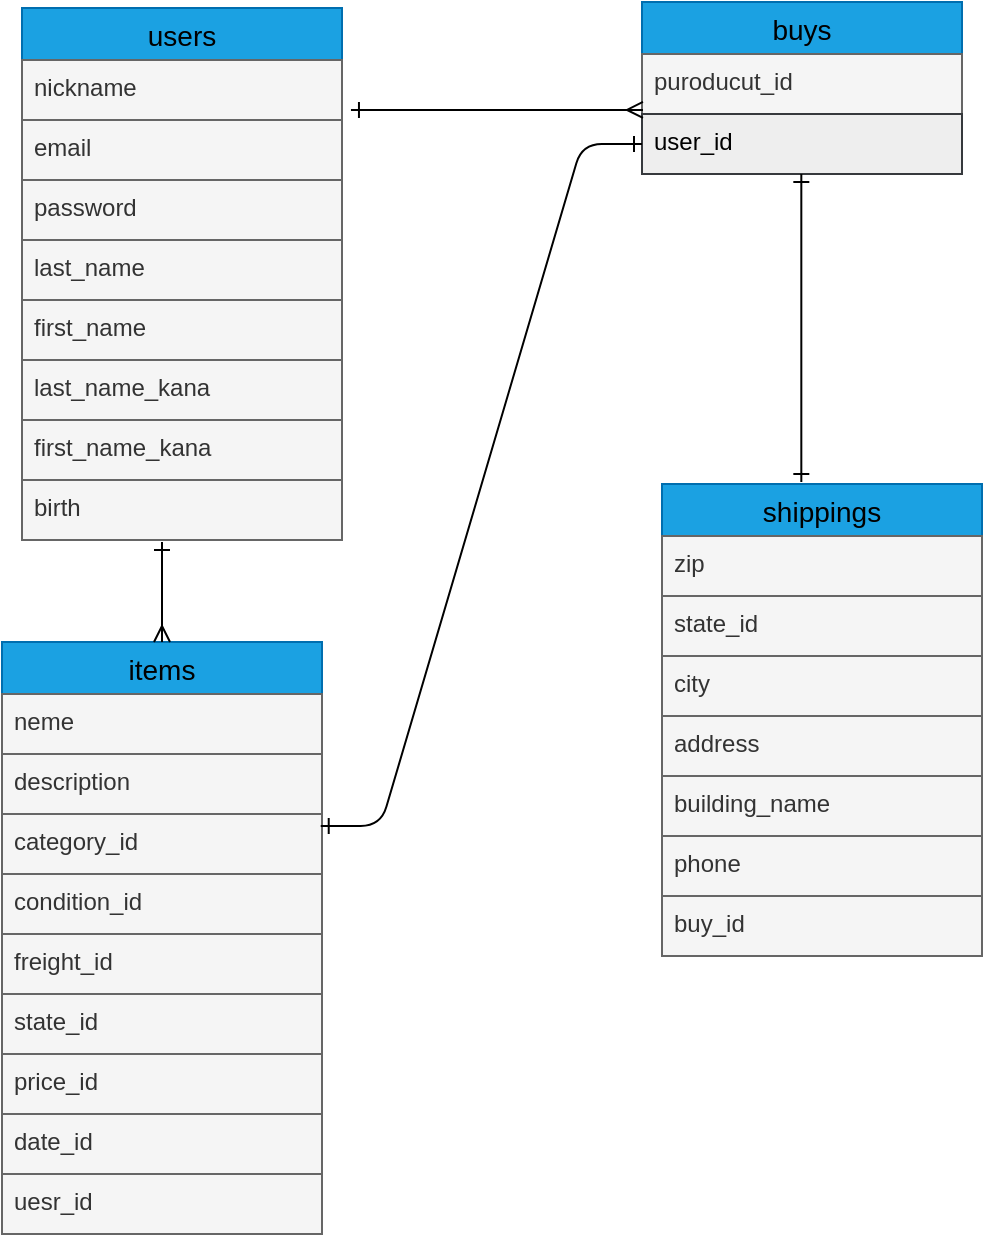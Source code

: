 <mxfile>
    <diagram id="OUzHmuNKbA7o9_4Ojui-" name="ページ1">
        <mxGraphModel dx="1554" dy="1027" grid="1" gridSize="10" guides="1" tooltips="1" connect="1" arrows="1" fold="1" page="1" pageScale="1" pageWidth="827" pageHeight="1169" background="#FFFFFF" math="0" shadow="0">
            <root>
                <mxCell id="0"/>
                <mxCell id="1" parent="0"/>
                <mxCell id="m72IpoJo9OevY5IPLAyk-1" value="users" style="swimlane;fontStyle=0;childLayout=stackLayout;horizontal=1;startSize=26;horizontalStack=0;resizeParent=1;resizeParentMax=0;resizeLast=0;collapsible=1;marginBottom=0;align=center;fontSize=14;strokeColor=#006EAF;fillColor=#1ba1e2;fontColor=#000000;swimlaneFillColor=none;" parent="1" vertex="1">
                    <mxGeometry x="200" y="283" width="160" height="266" as="geometry"/>
                </mxCell>
                <mxCell id="m72IpoJo9OevY5IPLAyk-2" value="nickname" style="text;strokeColor=#666666;fillColor=#f5f5f5;spacingLeft=4;spacingRight=4;overflow=hidden;rotatable=0;points=[[0,0.5],[1,0.5]];portConstraint=eastwest;fontSize=12;fontColor=#333333;" parent="m72IpoJo9OevY5IPLAyk-1" vertex="1">
                    <mxGeometry y="26" width="160" height="30" as="geometry"/>
                </mxCell>
                <mxCell id="m72IpoJo9OevY5IPLAyk-3" value="email" style="text;strokeColor=#666666;fillColor=#f5f5f5;spacingLeft=4;spacingRight=4;overflow=hidden;rotatable=0;points=[[0,0.5],[1,0.5]];portConstraint=eastwest;fontSize=12;fontColor=#333333;" parent="m72IpoJo9OevY5IPLAyk-1" vertex="1">
                    <mxGeometry y="56" width="160" height="30" as="geometry"/>
                </mxCell>
                <mxCell id="m72IpoJo9OevY5IPLAyk-4" value="password" style="text;strokeColor=#666666;fillColor=#f5f5f5;spacingLeft=4;spacingRight=4;overflow=hidden;rotatable=0;points=[[0,0.5],[1,0.5]];portConstraint=eastwest;fontSize=12;fontColor=#333333;" parent="m72IpoJo9OevY5IPLAyk-1" vertex="1">
                    <mxGeometry y="86" width="160" height="30" as="geometry"/>
                </mxCell>
                <mxCell id="m72IpoJo9OevY5IPLAyk-33" value="last_name   &#10;" style="text;strokeColor=#666666;fillColor=#f5f5f5;spacingLeft=4;spacingRight=4;overflow=hidden;rotatable=0;points=[[0,0.5],[1,0.5]];portConstraint=eastwest;fontSize=12;fontColor=#333333;" parent="m72IpoJo9OevY5IPLAyk-1" vertex="1">
                    <mxGeometry y="116" width="160" height="30" as="geometry"/>
                </mxCell>
                <mxCell id="m72IpoJo9OevY5IPLAyk-34" value="first_name" style="text;strokeColor=#666666;fillColor=#f5f5f5;spacingLeft=4;spacingRight=4;overflow=hidden;rotatable=0;points=[[0,0.5],[1,0.5]];portConstraint=eastwest;fontSize=12;fontColor=#333333;" parent="m72IpoJo9OevY5IPLAyk-1" vertex="1">
                    <mxGeometry y="146" width="160" height="30" as="geometry"/>
                </mxCell>
                <mxCell id="m72IpoJo9OevY5IPLAyk-35" value="last_name_kana" style="text;strokeColor=#666666;fillColor=#f5f5f5;spacingLeft=4;spacingRight=4;overflow=hidden;rotatable=0;points=[[0,0.5],[1,0.5]];portConstraint=eastwest;fontSize=12;fontColor=#333333;" parent="m72IpoJo9OevY5IPLAyk-1" vertex="1">
                    <mxGeometry y="176" width="160" height="30" as="geometry"/>
                </mxCell>
                <mxCell id="m72IpoJo9OevY5IPLAyk-36" value="first_name_kana" style="text;strokeColor=#666666;fillColor=#f5f5f5;spacingLeft=4;spacingRight=4;overflow=hidden;rotatable=0;points=[[0,0.5],[1,0.5]];portConstraint=eastwest;fontSize=12;fontColor=#333333;" parent="m72IpoJo9OevY5IPLAyk-1" vertex="1">
                    <mxGeometry y="206" width="160" height="30" as="geometry"/>
                </mxCell>
                <mxCell id="m72IpoJo9OevY5IPLAyk-37" value="birth" style="text;strokeColor=#666666;fillColor=#f5f5f5;spacingLeft=4;spacingRight=4;overflow=hidden;rotatable=0;points=[[0,0.5],[1,0.5]];portConstraint=eastwest;fontSize=12;fontColor=#333333;" parent="m72IpoJo9OevY5IPLAyk-1" vertex="1">
                    <mxGeometry y="236" width="160" height="30" as="geometry"/>
                </mxCell>
                <mxCell id="m72IpoJo9OevY5IPLAyk-18" value="buys" style="swimlane;fontStyle=0;childLayout=stackLayout;horizontal=1;startSize=26;horizontalStack=0;resizeParent=1;resizeParentMax=0;resizeLast=0;collapsible=1;marginBottom=0;align=center;fontSize=14;fillColor=#1ba1e2;fontColor=#000000;strokeColor=#006EAF;" parent="1" vertex="1">
                    <mxGeometry x="510" y="280" width="160" height="86" as="geometry"/>
                </mxCell>
                <mxCell id="m72IpoJo9OevY5IPLAyk-19" value="puroducut_id" style="text;strokeColor=#666666;fillColor=#f5f5f5;spacingLeft=4;spacingRight=4;overflow=hidden;rotatable=0;points=[[0,0.5],[1,0.5]];portConstraint=eastwest;fontSize=12;fontColor=#333333;" parent="m72IpoJo9OevY5IPLAyk-18" vertex="1">
                    <mxGeometry y="26" width="160" height="30" as="geometry"/>
                </mxCell>
                <mxCell id="m72IpoJo9OevY5IPLAyk-20" value="user_id" style="text;strokeColor=#36393d;fillColor=#eeeeee;spacingLeft=4;spacingRight=4;overflow=hidden;rotatable=0;points=[[0,0.5],[1,0.5]];portConstraint=eastwest;fontSize=12;fontColor=#000000;" parent="m72IpoJo9OevY5IPLAyk-18" vertex="1">
                    <mxGeometry y="56" width="160" height="30" as="geometry"/>
                </mxCell>
                <mxCell id="m72IpoJo9OevY5IPLAyk-22" value="items" style="swimlane;fontStyle=0;childLayout=stackLayout;horizontal=1;startSize=26;horizontalStack=0;resizeParent=1;resizeParentMax=0;resizeLast=0;collapsible=1;marginBottom=0;align=center;fontSize=14;fillColor=#1ba1e2;fontColor=#000000;strokeColor=#006EAF;" parent="1" vertex="1">
                    <mxGeometry x="190" y="600" width="160" height="296" as="geometry"/>
                </mxCell>
                <mxCell id="m72IpoJo9OevY5IPLAyk-24" value="neme" style="text;strokeColor=#666666;fillColor=#f5f5f5;spacingLeft=4;spacingRight=4;overflow=hidden;rotatable=0;points=[[0,0.5],[1,0.5]];portConstraint=eastwest;fontSize=12;fontColor=#333333;" parent="m72IpoJo9OevY5IPLAyk-22" vertex="1">
                    <mxGeometry y="26" width="160" height="30" as="geometry"/>
                </mxCell>
                <mxCell id="m72IpoJo9OevY5IPLAyk-40" value="description" style="text;strokeColor=#666666;fillColor=#f5f5f5;spacingLeft=4;spacingRight=4;overflow=hidden;rotatable=0;points=[[0,0.5],[1,0.5]];portConstraint=eastwest;fontSize=12;fontColor=#333333;" parent="m72IpoJo9OevY5IPLAyk-22" vertex="1">
                    <mxGeometry y="56" width="160" height="30" as="geometry"/>
                </mxCell>
                <mxCell id="m72IpoJo9OevY5IPLAyk-25" value="category_id" style="text;strokeColor=#666666;fillColor=#f5f5f5;spacingLeft=4;spacingRight=4;overflow=hidden;rotatable=0;points=[[0,0.5],[1,0.5]];portConstraint=eastwest;fontSize=12;fontColor=#333333;" parent="m72IpoJo9OevY5IPLAyk-22" vertex="1">
                    <mxGeometry y="86" width="160" height="30" as="geometry"/>
                </mxCell>
                <mxCell id="m72IpoJo9OevY5IPLAyk-38" value="condition_id " style="text;strokeColor=#666666;fillColor=#f5f5f5;spacingLeft=4;spacingRight=4;overflow=hidden;rotatable=0;points=[[0,0.5],[1,0.5]];portConstraint=eastwest;fontSize=12;fontColor=#333333;" parent="m72IpoJo9OevY5IPLAyk-22" vertex="1">
                    <mxGeometry y="116" width="160" height="30" as="geometry"/>
                </mxCell>
                <mxCell id="m72IpoJo9OevY5IPLAyk-39" value="freight_id" style="text;strokeColor=#666666;fillColor=#f5f5f5;spacingLeft=4;spacingRight=4;overflow=hidden;rotatable=0;points=[[0,0.5],[1,0.5]];portConstraint=eastwest;fontSize=12;fontColor=#333333;" parent="m72IpoJo9OevY5IPLAyk-22" vertex="1">
                    <mxGeometry y="146" width="160" height="30" as="geometry"/>
                </mxCell>
                <mxCell id="m72IpoJo9OevY5IPLAyk-41" value="state_id" style="text;strokeColor=#666666;fillColor=#f5f5f5;spacingLeft=4;spacingRight=4;overflow=hidden;rotatable=0;points=[[0,0.5],[1,0.5]];portConstraint=eastwest;fontSize=12;fontColor=#333333;" parent="m72IpoJo9OevY5IPLAyk-22" vertex="1">
                    <mxGeometry y="176" width="160" height="30" as="geometry"/>
                </mxCell>
                <mxCell id="m72IpoJo9OevY5IPLAyk-42" value="price_id" style="text;strokeColor=#666666;fillColor=#f5f5f5;spacingLeft=4;spacingRight=4;overflow=hidden;rotatable=0;points=[[0,0.5],[1,0.5]];portConstraint=eastwest;fontSize=12;fontColor=#333333;" parent="m72IpoJo9OevY5IPLAyk-22" vertex="1">
                    <mxGeometry y="206" width="160" height="30" as="geometry"/>
                </mxCell>
                <mxCell id="2" value="date_id" style="text;strokeColor=#666666;fillColor=#f5f5f5;spacingLeft=4;spacingRight=4;overflow=hidden;rotatable=0;points=[[0,0.5],[1,0.5]];portConstraint=eastwest;fontSize=12;fontColor=#333333;" vertex="1" parent="m72IpoJo9OevY5IPLAyk-22">
                    <mxGeometry y="236" width="160" height="30" as="geometry"/>
                </mxCell>
                <mxCell id="m72IpoJo9OevY5IPLAyk-43" value="uesr_id" style="text;strokeColor=#666666;fillColor=#f5f5f5;spacingLeft=4;spacingRight=4;overflow=hidden;rotatable=0;points=[[0,0.5],[1,0.5]];portConstraint=eastwest;fontSize=12;fontColor=#333333;" parent="m72IpoJo9OevY5IPLAyk-22" vertex="1">
                    <mxGeometry y="266" width="160" height="30" as="geometry"/>
                </mxCell>
                <mxCell id="m72IpoJo9OevY5IPLAyk-26" value="shippings" style="swimlane;fontStyle=0;childLayout=stackLayout;horizontal=1;startSize=26;horizontalStack=0;resizeParent=1;resizeParentMax=0;resizeLast=0;collapsible=1;marginBottom=0;align=center;fontSize=14;fontColor=#000000;fillColor=#1ba1e2;strokeColor=#006EAF;" parent="1" vertex="1">
                    <mxGeometry x="520" y="521" width="160" height="236" as="geometry"/>
                </mxCell>
                <mxCell id="m72IpoJo9OevY5IPLAyk-27" value="zip" style="text;strokeColor=#666666;fillColor=#f5f5f5;spacingLeft=4;spacingRight=4;overflow=hidden;rotatable=0;points=[[0,0.5],[1,0.5]];portConstraint=eastwest;fontSize=12;fontColor=#333333;" parent="m72IpoJo9OevY5IPLAyk-26" vertex="1">
                    <mxGeometry y="26" width="160" height="30" as="geometry"/>
                </mxCell>
                <mxCell id="m72IpoJo9OevY5IPLAyk-28" value="state_id" style="text;strokeColor=#666666;fillColor=#f5f5f5;spacingLeft=4;spacingRight=4;overflow=hidden;rotatable=0;points=[[0,0.5],[1,0.5]];portConstraint=eastwest;fontSize=12;fontColor=#333333;" parent="m72IpoJo9OevY5IPLAyk-26" vertex="1">
                    <mxGeometry y="56" width="160" height="30" as="geometry"/>
                </mxCell>
                <mxCell id="m72IpoJo9OevY5IPLAyk-29" value="city" style="text;strokeColor=#666666;fillColor=#f5f5f5;spacingLeft=4;spacingRight=4;overflow=hidden;rotatable=0;points=[[0,0.5],[1,0.5]];portConstraint=eastwest;fontSize=12;fontColor=#333333;" parent="m72IpoJo9OevY5IPLAyk-26" vertex="1">
                    <mxGeometry y="86" width="160" height="30" as="geometry"/>
                </mxCell>
                <mxCell id="m72IpoJo9OevY5IPLAyk-44" value="address" style="text;strokeColor=#666666;fillColor=#f5f5f5;spacingLeft=4;spacingRight=4;overflow=hidden;rotatable=0;points=[[0,0.5],[1,0.5]];portConstraint=eastwest;fontSize=12;fontColor=#333333;" parent="m72IpoJo9OevY5IPLAyk-26" vertex="1">
                    <mxGeometry y="116" width="160" height="30" as="geometry"/>
                </mxCell>
                <mxCell id="m72IpoJo9OevY5IPLAyk-45" value="building_name" style="text;strokeColor=#666666;fillColor=#f5f5f5;spacingLeft=4;spacingRight=4;overflow=hidden;rotatable=0;points=[[0,0.5],[1,0.5]];portConstraint=eastwest;fontSize=12;fontColor=#333333;" parent="m72IpoJo9OevY5IPLAyk-26" vertex="1">
                    <mxGeometry y="146" width="160" height="30" as="geometry"/>
                </mxCell>
                <mxCell id="m72IpoJo9OevY5IPLAyk-46" value="phone" style="text;strokeColor=#666666;fillColor=#f5f5f5;spacingLeft=4;spacingRight=4;overflow=hidden;rotatable=0;points=[[0,0.5],[1,0.5]];portConstraint=eastwest;fontSize=12;fontColor=#333333;" parent="m72IpoJo9OevY5IPLAyk-26" vertex="1">
                    <mxGeometry y="176" width="160" height="30" as="geometry"/>
                </mxCell>
                <mxCell id="m72IpoJo9OevY5IPLAyk-47" value="buy_id" style="text;strokeColor=#666666;fillColor=#f5f5f5;spacingLeft=4;spacingRight=4;overflow=hidden;rotatable=0;points=[[0,0.5],[1,0.5]];portConstraint=eastwest;fontSize=12;fontColor=#333333;" parent="m72IpoJo9OevY5IPLAyk-26" vertex="1">
                    <mxGeometry y="206" width="160" height="30" as="geometry"/>
                </mxCell>
                <mxCell id="m72IpoJo9OevY5IPLAyk-57" value="" style="endArrow=ERone;html=1;rounded=0;startArrow=ERmany;startFill=0;exitX=0.5;exitY=0;exitDx=0;exitDy=0;endFill=0;strokeColor=#000000;" parent="1" source="m72IpoJo9OevY5IPLAyk-22" edge="1">
                    <mxGeometry relative="1" as="geometry">
                        <mxPoint x="160" y="670" as="sourcePoint"/>
                        <mxPoint x="270" y="550" as="targetPoint"/>
                    </mxGeometry>
                </mxCell>
                <mxCell id="m72IpoJo9OevY5IPLAyk-58" value="" style="endArrow=ERone;html=1;rounded=0;startArrow=ERmany;startFill=0;exitX=0.003;exitY=-0.067;exitDx=0;exitDy=0;endFill=0;exitPerimeter=0;entryX=1.028;entryY=0.833;entryDx=0;entryDy=0;entryPerimeter=0;fontColor=#000000;strokeColor=#000000;" parent="1" source="m72IpoJo9OevY5IPLAyk-20" target="m72IpoJo9OevY5IPLAyk-2" edge="1">
                    <mxGeometry relative="1" as="geometry">
                        <mxPoint x="270" y="460" as="sourcePoint"/>
                        <mxPoint x="270" y="330" as="targetPoint"/>
                    </mxGeometry>
                </mxCell>
                <mxCell id="m72IpoJo9OevY5IPLAyk-60" value="" style="edgeStyle=entityRelationEdgeStyle;fontSize=12;html=1;endArrow=ERone;endFill=1;exitX=0.996;exitY=0.2;exitDx=0;exitDy=0;exitPerimeter=0;startArrow=ERone;startFill=0;strokeColor=#000000;entryX=0;entryY=0.5;entryDx=0;entryDy=0;" parent="1" source="m72IpoJo9OevY5IPLAyk-25" target="m72IpoJo9OevY5IPLAyk-20" edge="1">
                    <mxGeometry width="100" height="100" relative="1" as="geometry">
                        <mxPoint x="460" y="460" as="sourcePoint"/>
                        <mxPoint x="560" y="360" as="targetPoint"/>
                    </mxGeometry>
                </mxCell>
                <mxCell id="m72IpoJo9OevY5IPLAyk-61" value="" style="endArrow=ERone;html=1;rounded=0;startArrow=ERone;startFill=0;endFill=0;strokeColor=#000000;" parent="1" edge="1">
                    <mxGeometry relative="1" as="geometry">
                        <mxPoint x="589.66" y="366" as="sourcePoint"/>
                        <mxPoint x="589.66" y="520" as="targetPoint"/>
                    </mxGeometry>
                </mxCell>
            </root>
        </mxGraphModel>
    </diagram>
    <diagram id="0IAY0UxeW22716kdBVaY" name="ページ2">
        <mxGraphModel dx="1314" dy="1027" grid="1" gridSize="10" guides="1" tooltips="1" connect="1" arrows="1" fold="1" page="1" pageScale="1" pageWidth="827" pageHeight="1169" math="0" shadow="0">
            <root>
                <mxCell id="0"/>
                <mxCell id="1" parent="0"/>
            </root>
        </mxGraphModel>
    </diagram>
</mxfile>